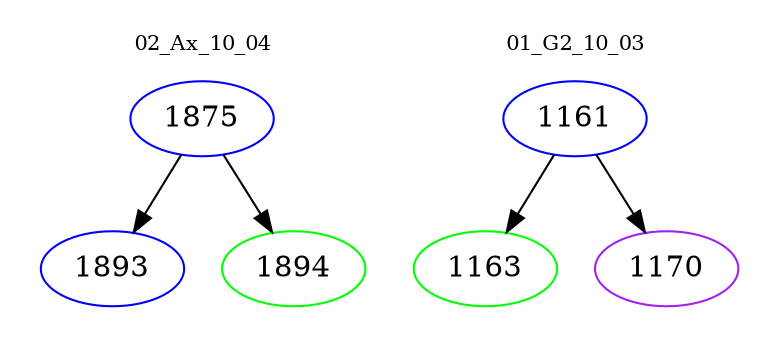 digraph{
subgraph cluster_0 {
color = white
label = "02_Ax_10_04";
fontsize=10;
T0_1875 [label="1875", color="blue"]
T0_1875 -> T0_1893 [color="black"]
T0_1893 [label="1893", color="blue"]
T0_1875 -> T0_1894 [color="black"]
T0_1894 [label="1894", color="green"]
}
subgraph cluster_1 {
color = white
label = "01_G2_10_03";
fontsize=10;
T1_1161 [label="1161", color="blue"]
T1_1161 -> T1_1163 [color="black"]
T1_1163 [label="1163", color="green"]
T1_1161 -> T1_1170 [color="black"]
T1_1170 [label="1170", color="purple"]
}
}
